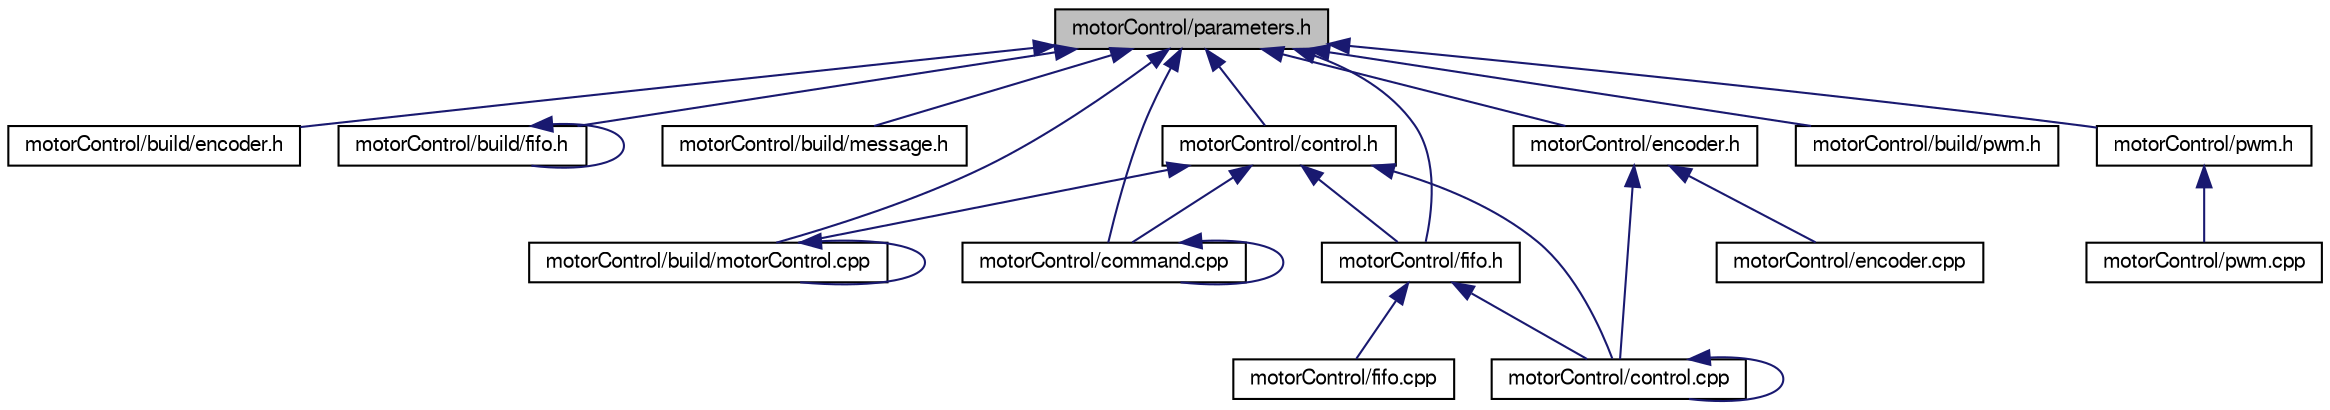 digraph G
{
  edge [fontname="FreeSans",fontsize="10",labelfontname="FreeSans",labelfontsize="10"];
  node [fontname="FreeSans",fontsize="10",shape=record];
  Node1 [label="motorControl/parameters.h",height=0.2,width=0.4,color="black", fillcolor="grey75", style="filled" fontcolor="black"];
  Node1 -> Node2 [dir=back,color="midnightblue",fontsize="10",style="solid",fontname="FreeSans"];
  Node2 [label="motorControl/build/encoder.h",height=0.2,width=0.4,color="black", fillcolor="white", style="filled",URL="$build_2encoder_8h.html"];
  Node1 -> Node3 [dir=back,color="midnightblue",fontsize="10",style="solid",fontname="FreeSans"];
  Node3 [label="motorControl/build/fifo.h",height=0.2,width=0.4,color="black", fillcolor="white", style="filled",URL="$build_2fifo_8h.html"];
  Node3 -> Node3 [dir=back,color="midnightblue",fontsize="10",style="solid",fontname="FreeSans"];
  Node1 -> Node4 [dir=back,color="midnightblue",fontsize="10",style="solid",fontname="FreeSans"];
  Node4 [label="motorControl/build/message.h",height=0.2,width=0.4,color="black", fillcolor="white", style="filled",URL="$motor_control_2build_2message_8h.html"];
  Node1 -> Node5 [dir=back,color="midnightblue",fontsize="10",style="solid",fontname="FreeSans"];
  Node5 [label="motorControl/build/motorControl.cpp",height=0.2,width=0.4,color="black", fillcolor="white", style="filled",URL="$motor_control_8cpp.html"];
  Node5 -> Node5 [dir=back,color="midnightblue",fontsize="10",style="solid",fontname="FreeSans"];
  Node1 -> Node6 [dir=back,color="midnightblue",fontsize="10",style="solid",fontname="FreeSans"];
  Node6 [label="motorControl/build/pwm.h",height=0.2,width=0.4,color="black", fillcolor="white", style="filled",URL="$build_2pwm_8h.html"];
  Node1 -> Node7 [dir=back,color="midnightblue",fontsize="10",style="solid",fontname="FreeSans"];
  Node7 [label="motorControl/command.cpp",height=0.2,width=0.4,color="black", fillcolor="white", style="filled",URL="$motor_control_2command_8cpp.html"];
  Node7 -> Node7 [dir=back,color="midnightblue",fontsize="10",style="solid",fontname="FreeSans"];
  Node1 -> Node8 [dir=back,color="midnightblue",fontsize="10",style="solid",fontname="FreeSans"];
  Node8 [label="motorControl/control.h",height=0.2,width=0.4,color="black", fillcolor="white", style="filled",URL="$control_8h.html"];
  Node8 -> Node5 [dir=back,color="midnightblue",fontsize="10",style="solid",fontname="FreeSans"];
  Node8 -> Node7 [dir=back,color="midnightblue",fontsize="10",style="solid",fontname="FreeSans"];
  Node8 -> Node9 [dir=back,color="midnightblue",fontsize="10",style="solid",fontname="FreeSans"];
  Node9 [label="motorControl/control.cpp",height=0.2,width=0.4,color="black", fillcolor="white", style="filled",URL="$control_8cpp.html"];
  Node9 -> Node9 [dir=back,color="midnightblue",fontsize="10",style="solid",fontname="FreeSans"];
  Node8 -> Node10 [dir=back,color="midnightblue",fontsize="10",style="solid",fontname="FreeSans"];
  Node10 [label="motorControl/fifo.h",height=0.2,width=0.4,color="black", fillcolor="white", style="filled",URL="$fifo_8h.html"];
  Node10 -> Node9 [dir=back,color="midnightblue",fontsize="10",style="solid",fontname="FreeSans"];
  Node10 -> Node11 [dir=back,color="midnightblue",fontsize="10",style="solid",fontname="FreeSans"];
  Node11 [label="motorControl/fifo.cpp",height=0.2,width=0.4,color="black", fillcolor="white", style="filled",URL="$fifo_8cpp.html"];
  Node1 -> Node12 [dir=back,color="midnightblue",fontsize="10",style="solid",fontname="FreeSans"];
  Node12 [label="motorControl/encoder.h",height=0.2,width=0.4,color="black", fillcolor="white", style="filled",URL="$encoder_8h.html"];
  Node12 -> Node9 [dir=back,color="midnightblue",fontsize="10",style="solid",fontname="FreeSans"];
  Node12 -> Node13 [dir=back,color="midnightblue",fontsize="10",style="solid",fontname="FreeSans"];
  Node13 [label="motorControl/encoder.cpp",height=0.2,width=0.4,color="black", fillcolor="white", style="filled",URL="$encoder_8cpp.html"];
  Node1 -> Node10 [dir=back,color="midnightblue",fontsize="10",style="solid",fontname="FreeSans"];
  Node1 -> Node14 [dir=back,color="midnightblue",fontsize="10",style="solid",fontname="FreeSans"];
  Node14 [label="motorControl/pwm.h",height=0.2,width=0.4,color="black", fillcolor="white", style="filled",URL="$pwm_8h.html"];
  Node14 -> Node15 [dir=back,color="midnightblue",fontsize="10",style="solid",fontname="FreeSans"];
  Node15 [label="motorControl/pwm.cpp",height=0.2,width=0.4,color="black", fillcolor="white", style="filled",URL="$pwm_8cpp.html"];
}
